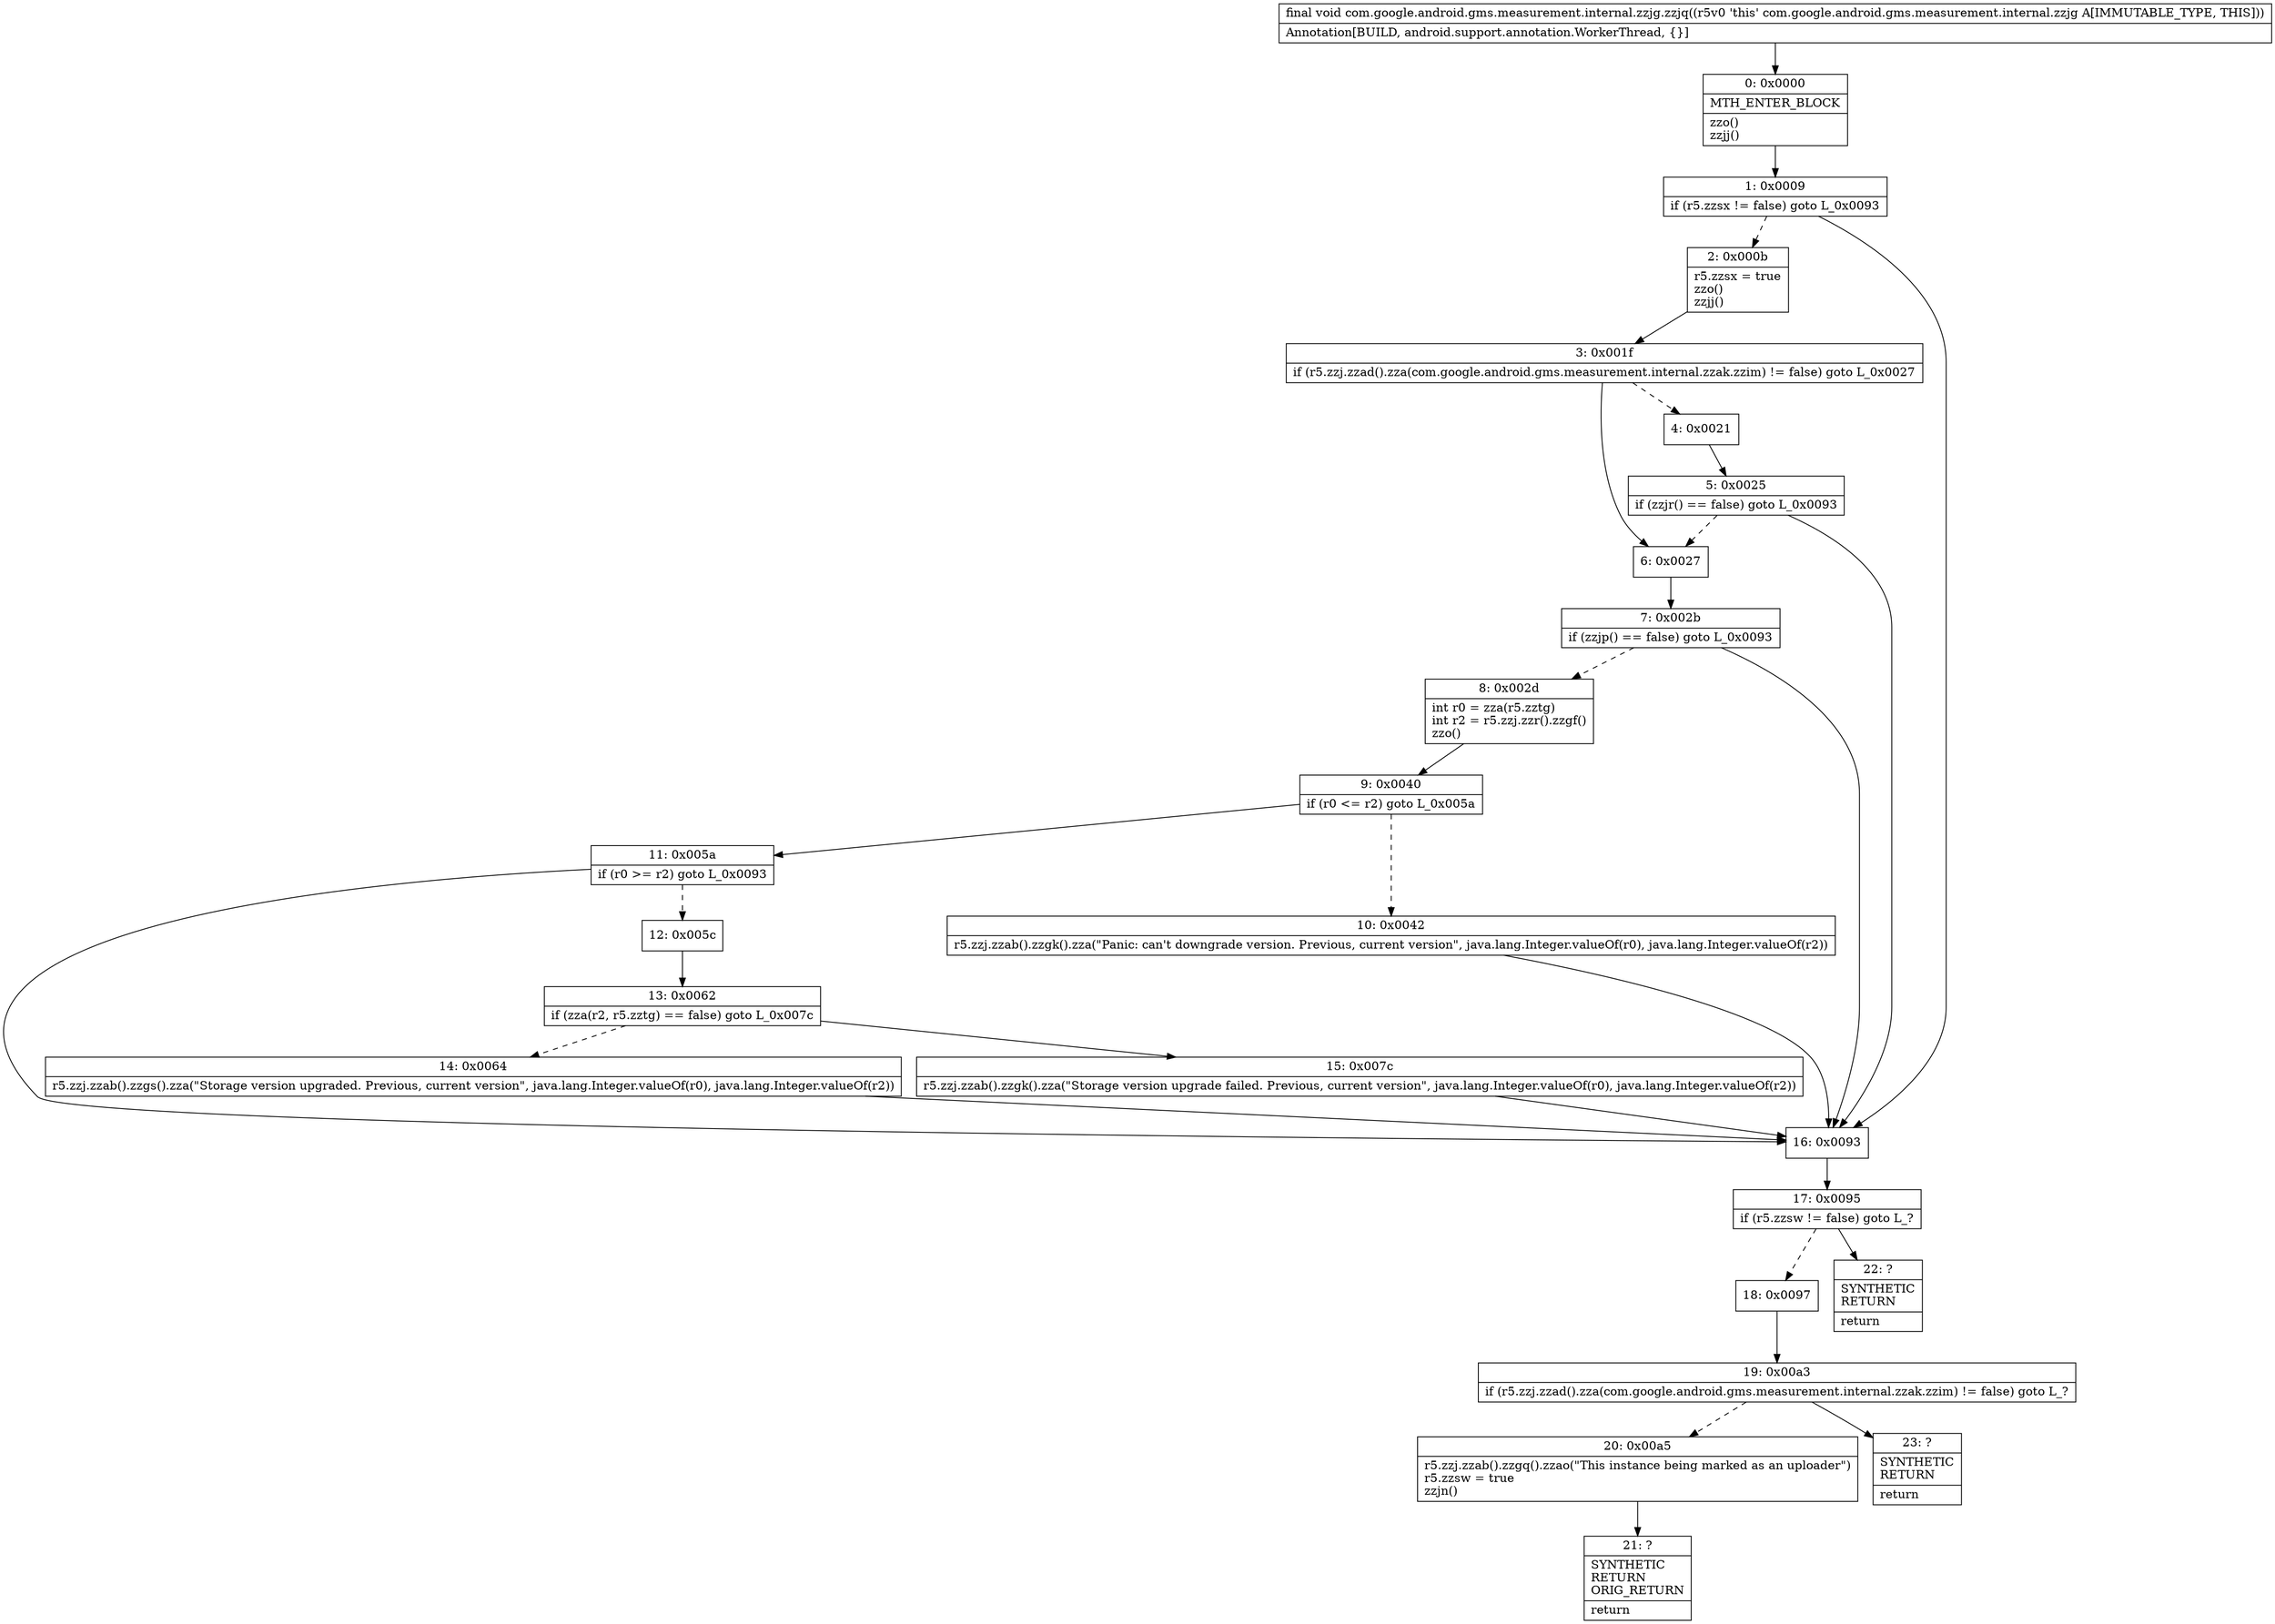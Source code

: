 digraph "CFG forcom.google.android.gms.measurement.internal.zzjg.zzjq()V" {
Node_0 [shape=record,label="{0\:\ 0x0000|MTH_ENTER_BLOCK\l|zzo()\lzzjj()\l}"];
Node_1 [shape=record,label="{1\:\ 0x0009|if (r5.zzsx != false) goto L_0x0093\l}"];
Node_2 [shape=record,label="{2\:\ 0x000b|r5.zzsx = true\lzzo()\lzzjj()\l}"];
Node_3 [shape=record,label="{3\:\ 0x001f|if (r5.zzj.zzad().zza(com.google.android.gms.measurement.internal.zzak.zzim) != false) goto L_0x0027\l}"];
Node_4 [shape=record,label="{4\:\ 0x0021}"];
Node_5 [shape=record,label="{5\:\ 0x0025|if (zzjr() == false) goto L_0x0093\l}"];
Node_6 [shape=record,label="{6\:\ 0x0027}"];
Node_7 [shape=record,label="{7\:\ 0x002b|if (zzjp() == false) goto L_0x0093\l}"];
Node_8 [shape=record,label="{8\:\ 0x002d|int r0 = zza(r5.zztg)\lint r2 = r5.zzj.zzr().zzgf()\lzzo()\l}"];
Node_9 [shape=record,label="{9\:\ 0x0040|if (r0 \<= r2) goto L_0x005a\l}"];
Node_10 [shape=record,label="{10\:\ 0x0042|r5.zzj.zzab().zzgk().zza(\"Panic: can't downgrade version. Previous, current version\", java.lang.Integer.valueOf(r0), java.lang.Integer.valueOf(r2))\l}"];
Node_11 [shape=record,label="{11\:\ 0x005a|if (r0 \>= r2) goto L_0x0093\l}"];
Node_12 [shape=record,label="{12\:\ 0x005c}"];
Node_13 [shape=record,label="{13\:\ 0x0062|if (zza(r2, r5.zztg) == false) goto L_0x007c\l}"];
Node_14 [shape=record,label="{14\:\ 0x0064|r5.zzj.zzab().zzgs().zza(\"Storage version upgraded. Previous, current version\", java.lang.Integer.valueOf(r0), java.lang.Integer.valueOf(r2))\l}"];
Node_15 [shape=record,label="{15\:\ 0x007c|r5.zzj.zzab().zzgk().zza(\"Storage version upgrade failed. Previous, current version\", java.lang.Integer.valueOf(r0), java.lang.Integer.valueOf(r2))\l}"];
Node_16 [shape=record,label="{16\:\ 0x0093}"];
Node_17 [shape=record,label="{17\:\ 0x0095|if (r5.zzsw != false) goto L_?\l}"];
Node_18 [shape=record,label="{18\:\ 0x0097}"];
Node_19 [shape=record,label="{19\:\ 0x00a3|if (r5.zzj.zzad().zza(com.google.android.gms.measurement.internal.zzak.zzim) != false) goto L_?\l}"];
Node_20 [shape=record,label="{20\:\ 0x00a5|r5.zzj.zzab().zzgq().zzao(\"This instance being marked as an uploader\")\lr5.zzsw = true\lzzjn()\l}"];
Node_21 [shape=record,label="{21\:\ ?|SYNTHETIC\lRETURN\lORIG_RETURN\l|return\l}"];
Node_22 [shape=record,label="{22\:\ ?|SYNTHETIC\lRETURN\l|return\l}"];
Node_23 [shape=record,label="{23\:\ ?|SYNTHETIC\lRETURN\l|return\l}"];
MethodNode[shape=record,label="{final void com.google.android.gms.measurement.internal.zzjg.zzjq((r5v0 'this' com.google.android.gms.measurement.internal.zzjg A[IMMUTABLE_TYPE, THIS]))  | Annotation[BUILD, android.support.annotation.WorkerThread, \{\}]\l}"];
MethodNode -> Node_0;
Node_0 -> Node_1;
Node_1 -> Node_2[style=dashed];
Node_1 -> Node_16;
Node_2 -> Node_3;
Node_3 -> Node_4[style=dashed];
Node_3 -> Node_6;
Node_4 -> Node_5;
Node_5 -> Node_6[style=dashed];
Node_5 -> Node_16;
Node_6 -> Node_7;
Node_7 -> Node_8[style=dashed];
Node_7 -> Node_16;
Node_8 -> Node_9;
Node_9 -> Node_10[style=dashed];
Node_9 -> Node_11;
Node_10 -> Node_16;
Node_11 -> Node_12[style=dashed];
Node_11 -> Node_16;
Node_12 -> Node_13;
Node_13 -> Node_14[style=dashed];
Node_13 -> Node_15;
Node_14 -> Node_16;
Node_15 -> Node_16;
Node_16 -> Node_17;
Node_17 -> Node_18[style=dashed];
Node_17 -> Node_22;
Node_18 -> Node_19;
Node_19 -> Node_20[style=dashed];
Node_19 -> Node_23;
Node_20 -> Node_21;
}

